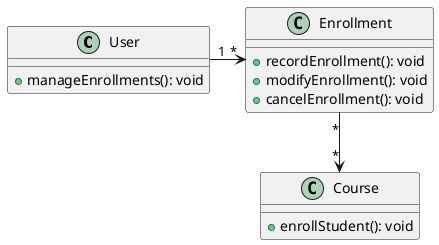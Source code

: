 @startuml
class User {
    + manageEnrollments(): void
}

class Enrollment {
    + recordEnrollment(): void
    + modifyEnrollment(): void
    + cancelEnrollment(): void
}

class Course {
    + enrollStudent(): void
}

User "1" -> "*" Enrollment
Enrollment "*" --> "*" Course
@enduml